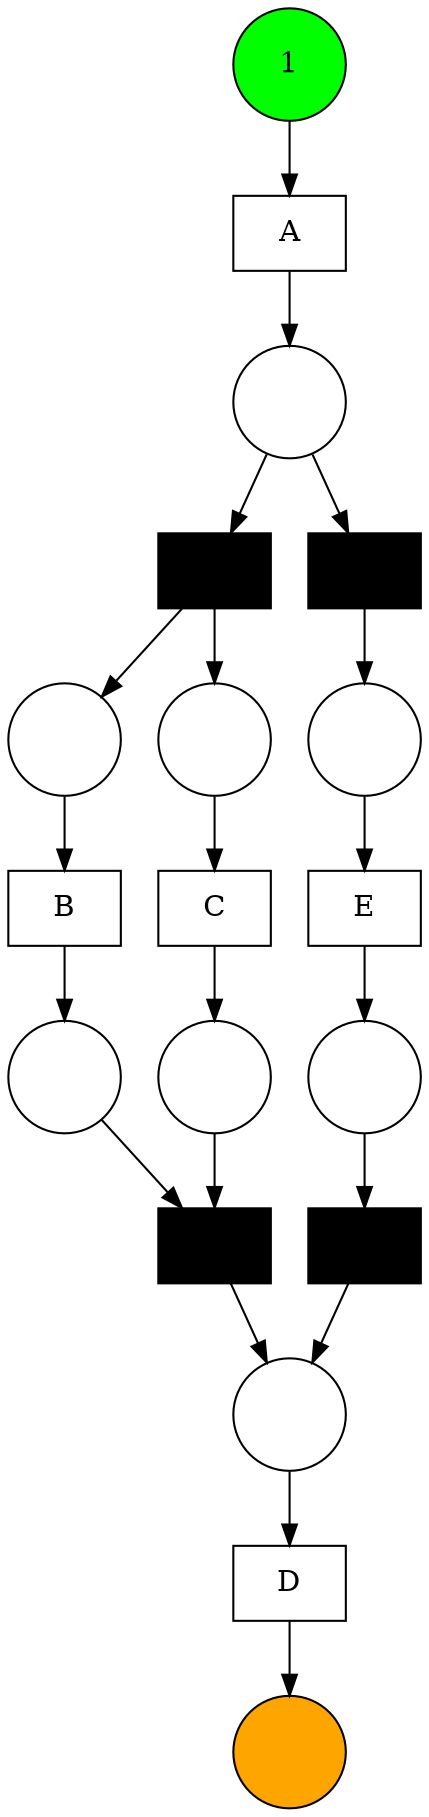 digraph {
	node [shape=box]
	hid_2 [label="" fillcolor=black style=filled]
	D [label=D]
	A [label=A]
	hid_3 [label="" fillcolor=black style=filled]
	hid_5 [label="" fillcolor=black style=filled]
	hid_1 [label="" fillcolor=black style=filled]
	E [label=E]
	C [label=C]
	B [label=B]
	node [fixedsize=true shape=circle width=0.75]
	pre_B [label=""]
	splace_in_D_B_0 [label=""]
	source0 [label=1 fillcolor=green style=filled]
	pre_D [label=""]
	pre_E [label=""]
	splace_in_D_C_0 [label=""]
	sink0 [label="" fillcolor=orange style=filled]
	intplace_A [label=""]
	pre_C [label=""]
	splace_in_D_2 [label=""]
	source0 -> A
	pre_E -> E
	intplace_A -> hid_5
	hid_5 -> pre_E
	C -> splace_in_D_C_0
	pre_C -> C
	B -> splace_in_D_B_0
	D -> sink0
	pre_B -> B
	pre_D -> D
	hid_1 -> pre_D
	splace_in_D_B_0 -> hid_1
	splace_in_D_C_0 -> hid_1
	hid_2 -> pre_D
	splace_in_D_2 -> hid_2
	A -> intplace_A
	E -> splace_in_D_2
	intplace_A -> hid_3
	hid_3 -> pre_B
	hid_3 -> pre_C
	overlap=false
	fontsize=11
}
